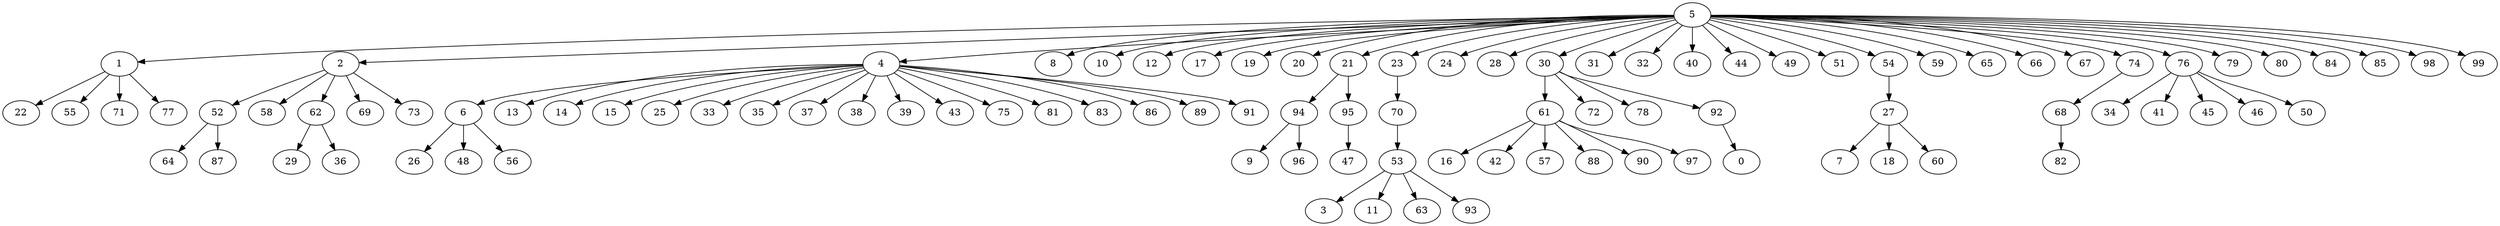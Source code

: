digraph Geografico_nodes_100_distanciaMax_3_BFS_5 {
5;
1;
2;
4;
8;
10;
12;
17;
19;
20;
21;
23;
24;
28;
30;
31;
32;
40;
44;
49;
51;
54;
59;
65;
66;
67;
74;
76;
79;
80;
84;
85;
98;
99;
22;
55;
71;
77;
52;
58;
62;
69;
73;
6;
13;
14;
15;
25;
33;
35;
37;
38;
39;
43;
75;
81;
83;
86;
89;
91;
94;
95;
70;
61;
72;
78;
92;
27;
68;
34;
41;
45;
46;
50;
64;
87;
29;
36;
26;
48;
56;
9;
96;
47;
53;
16;
42;
57;
88;
90;
97;
0;
7;
18;
60;
82;
3;
11;
63;
93;
5 -> 1;
5 -> 2;
5 -> 4;
5 -> 8;
5 -> 10;
5 -> 12;
5 -> 17;
5 -> 19;
5 -> 20;
5 -> 21;
5 -> 23;
5 -> 24;
5 -> 28;
5 -> 30;
5 -> 31;
5 -> 32;
5 -> 40;
5 -> 44;
5 -> 49;
5 -> 51;
5 -> 54;
5 -> 59;
5 -> 65;
5 -> 66;
5 -> 67;
5 -> 74;
5 -> 76;
5 -> 79;
5 -> 80;
5 -> 84;
5 -> 85;
5 -> 98;
5 -> 99;
1 -> 22;
1 -> 55;
1 -> 71;
1 -> 77;
2 -> 52;
2 -> 58;
2 -> 62;
2 -> 69;
2 -> 73;
4 -> 6;
4 -> 13;
4 -> 14;
4 -> 15;
4 -> 25;
4 -> 33;
4 -> 35;
4 -> 37;
4 -> 38;
4 -> 39;
4 -> 43;
4 -> 75;
4 -> 81;
4 -> 83;
4 -> 86;
4 -> 89;
4 -> 91;
21 -> 94;
21 -> 95;
23 -> 70;
30 -> 61;
30 -> 72;
30 -> 78;
30 -> 92;
54 -> 27;
74 -> 68;
76 -> 34;
76 -> 41;
76 -> 45;
76 -> 46;
76 -> 50;
52 -> 64;
52 -> 87;
62 -> 29;
62 -> 36;
6 -> 26;
6 -> 48;
6 -> 56;
94 -> 9;
94 -> 96;
95 -> 47;
70 -> 53;
61 -> 16;
61 -> 42;
61 -> 57;
61 -> 88;
61 -> 90;
61 -> 97;
92 -> 0;
27 -> 7;
27 -> 18;
27 -> 60;
68 -> 82;
53 -> 3;
53 -> 11;
53 -> 63;
53 -> 93;
}